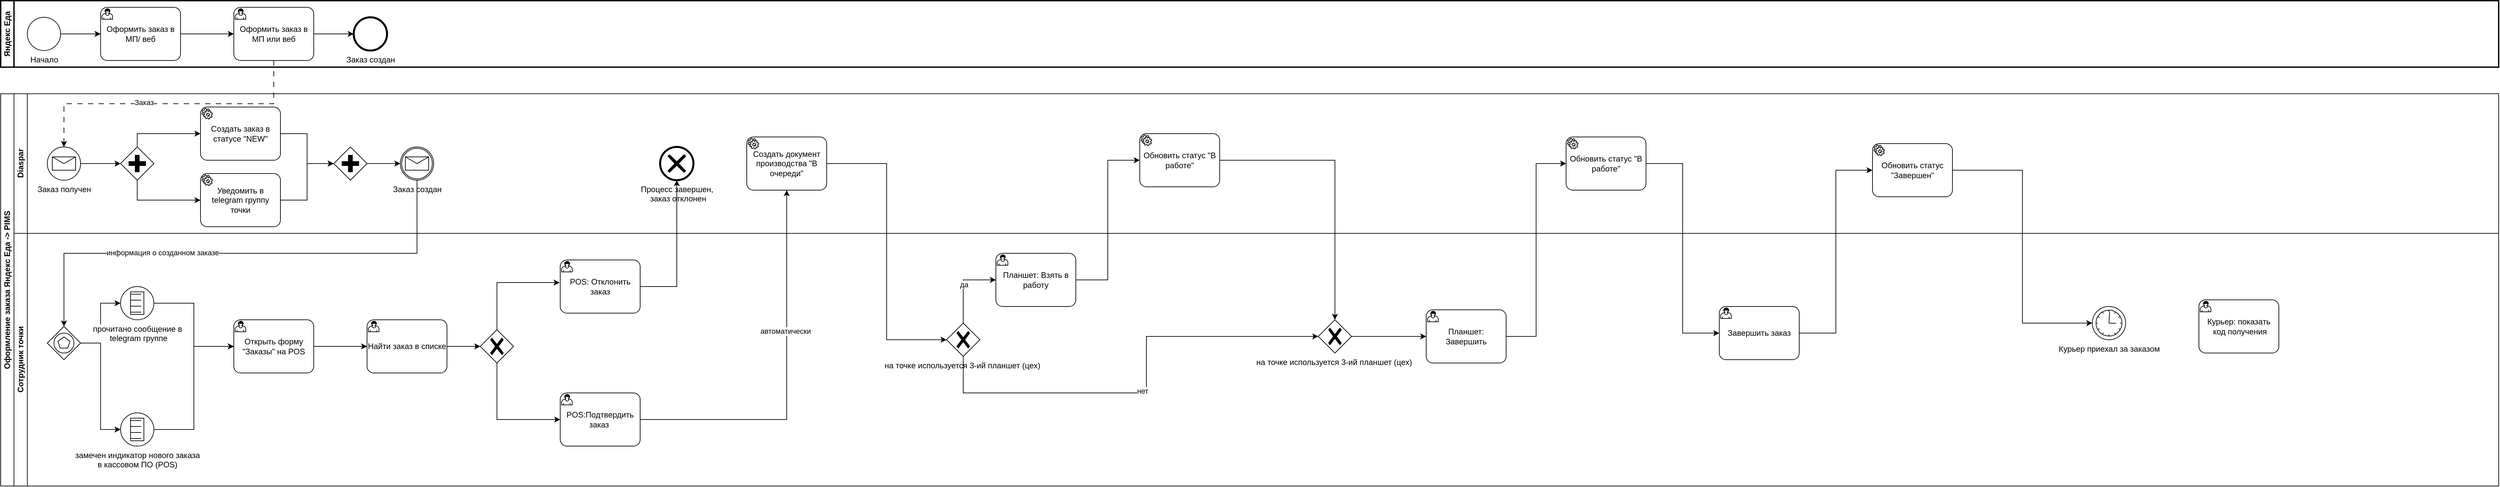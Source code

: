 <mxfile version="25.0.3">
  <diagram name="Страница — 1" id="BJoaZH6TUkkhVeeN89GO">
    <mxGraphModel dx="1122" dy="761" grid="1" gridSize="10" guides="1" tooltips="1" connect="1" arrows="1" fold="1" page="1" pageScale="1" pageWidth="827" pageHeight="1169" math="0" shadow="0">
      <root>
        <mxCell id="0" />
        <mxCell id="1" parent="0" />
        <mxCell id="DusNNgDH4x7NpiMr46SP-12" value="Оформление заказа Яндекс Еда -&amp;gt; PIMS" style="swimlane;html=1;childLayout=stackLayout;resizeParent=1;resizeParentMax=0;horizontal=0;startSize=20;horizontalStack=0;whiteSpace=wrap;" vertex="1" parent="1">
          <mxGeometry x="40" y="220" width="3750" height="590" as="geometry" />
        </mxCell>
        <mxCell id="DusNNgDH4x7NpiMr46SP-13" value="Diaspar" style="swimlane;html=1;startSize=20;horizontal=0;" vertex="1" parent="DusNNgDH4x7NpiMr46SP-12">
          <mxGeometry x="20" width="3730" height="210" as="geometry" />
        </mxCell>
        <mxCell id="DusNNgDH4x7NpiMr46SP-26" value="Заказ получен" style="points=[[0.145,0.145,0],[0.5,0,0],[0.855,0.145,0],[1,0.5,0],[0.855,0.855,0],[0.5,1,0],[0.145,0.855,0],[0,0.5,0]];shape=mxgraph.bpmn.event;html=1;verticalLabelPosition=bottom;labelBackgroundColor=#ffffff;verticalAlign=top;align=center;perimeter=ellipsePerimeter;outlineConnect=0;aspect=fixed;outline=standard;symbol=message;" vertex="1" parent="DusNNgDH4x7NpiMr46SP-13">
          <mxGeometry x="50" y="80" width="50" height="50" as="geometry" />
        </mxCell>
        <mxCell id="DusNNgDH4x7NpiMr46SP-4" value="Создать заказ в статусе &quot;NEW&quot;" style="points=[[0.25,0,0],[0.5,0,0],[0.75,0,0],[1,0.25,0],[1,0.5,0],[1,0.75,0],[0.75,1,0],[0.5,1,0],[0.25,1,0],[0,0.75,0],[0,0.5,0],[0,0.25,0]];shape=mxgraph.bpmn.task;whiteSpace=wrap;rectStyle=rounded;size=10;html=1;container=1;expand=0;collapsible=0;taskMarker=service;" vertex="1" parent="DusNNgDH4x7NpiMr46SP-13">
          <mxGeometry x="280" y="20" width="120" height="80" as="geometry" />
        </mxCell>
        <mxCell id="DusNNgDH4x7NpiMr46SP-34" style="edgeStyle=orthogonalEdgeStyle;rounded=0;orthogonalLoop=1;jettySize=auto;html=1;exitX=0.5;exitY=0;exitDx=0;exitDy=0;exitPerimeter=0;" edge="1" parent="DusNNgDH4x7NpiMr46SP-13" source="DusNNgDH4x7NpiMr46SP-32" target="DusNNgDH4x7NpiMr46SP-4">
          <mxGeometry relative="1" as="geometry" />
        </mxCell>
        <mxCell id="DusNNgDH4x7NpiMr46SP-32" value="" style="points=[[0.25,0.25,0],[0.5,0,0],[0.75,0.25,0],[1,0.5,0],[0.75,0.75,0],[0.5,1,0],[0.25,0.75,0],[0,0.5,0]];shape=mxgraph.bpmn.gateway2;html=1;verticalLabelPosition=bottom;labelBackgroundColor=#ffffff;verticalAlign=top;align=center;perimeter=rhombusPerimeter;outlineConnect=0;outline=none;symbol=none;gwType=parallel;" vertex="1" parent="DusNNgDH4x7NpiMr46SP-13">
          <mxGeometry x="160" y="80" width="50" height="50" as="geometry" />
        </mxCell>
        <mxCell id="DusNNgDH4x7NpiMr46SP-33" style="edgeStyle=orthogonalEdgeStyle;rounded=0;orthogonalLoop=1;jettySize=auto;html=1;exitX=1;exitY=0.5;exitDx=0;exitDy=0;exitPerimeter=0;entryX=0;entryY=0.5;entryDx=0;entryDy=0;entryPerimeter=0;" edge="1" parent="DusNNgDH4x7NpiMr46SP-13" source="DusNNgDH4x7NpiMr46SP-26" target="DusNNgDH4x7NpiMr46SP-32">
          <mxGeometry relative="1" as="geometry" />
        </mxCell>
        <mxCell id="DusNNgDH4x7NpiMr46SP-35" value="Уведомить в telegram группу точки" style="points=[[0.25,0,0],[0.5,0,0],[0.75,0,0],[1,0.25,0],[1,0.5,0],[1,0.75,0],[0.75,1,0],[0.5,1,0],[0.25,1,0],[0,0.75,0],[0,0.5,0],[0,0.25,0]];shape=mxgraph.bpmn.task;whiteSpace=wrap;rectStyle=rounded;size=10;html=1;container=1;expand=0;collapsible=0;taskMarker=service;" vertex="1" parent="DusNNgDH4x7NpiMr46SP-13">
          <mxGeometry x="280" y="120" width="120" height="80" as="geometry" />
        </mxCell>
        <mxCell id="DusNNgDH4x7NpiMr46SP-36" style="edgeStyle=orthogonalEdgeStyle;rounded=0;orthogonalLoop=1;jettySize=auto;html=1;exitX=0.5;exitY=1;exitDx=0;exitDy=0;exitPerimeter=0;entryX=0;entryY=0.5;entryDx=0;entryDy=0;entryPerimeter=0;" edge="1" parent="DusNNgDH4x7NpiMr46SP-13" source="DusNNgDH4x7NpiMr46SP-32" target="DusNNgDH4x7NpiMr46SP-35">
          <mxGeometry relative="1" as="geometry" />
        </mxCell>
        <mxCell id="DusNNgDH4x7NpiMr46SP-39" value="" style="points=[[0.25,0.25,0],[0.5,0,0],[0.75,0.25,0],[1,0.5,0],[0.75,0.75,0],[0.5,1,0],[0.25,0.75,0],[0,0.5,0]];shape=mxgraph.bpmn.gateway2;html=1;verticalLabelPosition=bottom;labelBackgroundColor=#ffffff;verticalAlign=top;align=center;perimeter=rhombusPerimeter;outlineConnect=0;outline=none;symbol=none;gwType=parallel;" vertex="1" parent="DusNNgDH4x7NpiMr46SP-13">
          <mxGeometry x="480" y="80" width="50" height="50" as="geometry" />
        </mxCell>
        <mxCell id="DusNNgDH4x7NpiMr46SP-40" style="edgeStyle=orthogonalEdgeStyle;rounded=0;orthogonalLoop=1;jettySize=auto;html=1;exitX=1;exitY=0.5;exitDx=0;exitDy=0;exitPerimeter=0;entryX=0;entryY=0.5;entryDx=0;entryDy=0;entryPerimeter=0;" edge="1" parent="DusNNgDH4x7NpiMr46SP-13" source="DusNNgDH4x7NpiMr46SP-4" target="DusNNgDH4x7NpiMr46SP-39">
          <mxGeometry relative="1" as="geometry" />
        </mxCell>
        <mxCell id="DusNNgDH4x7NpiMr46SP-41" style="edgeStyle=orthogonalEdgeStyle;rounded=0;orthogonalLoop=1;jettySize=auto;html=1;exitX=1;exitY=0.5;exitDx=0;exitDy=0;exitPerimeter=0;entryX=0;entryY=0.5;entryDx=0;entryDy=0;entryPerimeter=0;" edge="1" parent="DusNNgDH4x7NpiMr46SP-13" source="DusNNgDH4x7NpiMr46SP-35" target="DusNNgDH4x7NpiMr46SP-39">
          <mxGeometry relative="1" as="geometry" />
        </mxCell>
        <mxCell id="DusNNgDH4x7NpiMr46SP-43" value="Заказ создан" style="points=[[0.145,0.145,0],[0.5,0,0],[0.855,0.145,0],[1,0.5,0],[0.855,0.855,0],[0.5,1,0],[0.145,0.855,0],[0,0.5,0]];shape=mxgraph.bpmn.event;html=1;verticalLabelPosition=bottom;labelBackgroundColor=#ffffff;verticalAlign=top;align=center;perimeter=ellipsePerimeter;outlineConnect=0;aspect=fixed;outline=catching;symbol=message;" vertex="1" parent="DusNNgDH4x7NpiMr46SP-13">
          <mxGeometry x="580" y="80" width="50" height="50" as="geometry" />
        </mxCell>
        <mxCell id="DusNNgDH4x7NpiMr46SP-44" style="edgeStyle=orthogonalEdgeStyle;rounded=0;orthogonalLoop=1;jettySize=auto;html=1;exitX=1;exitY=0.5;exitDx=0;exitDy=0;exitPerimeter=0;entryX=0;entryY=0.5;entryDx=0;entryDy=0;entryPerimeter=0;" edge="1" parent="DusNNgDH4x7NpiMr46SP-13" source="DusNNgDH4x7NpiMr46SP-39" target="DusNNgDH4x7NpiMr46SP-43">
          <mxGeometry relative="1" as="geometry" />
        </mxCell>
        <mxCell id="DusNNgDH4x7NpiMr46SP-65" value="Создать документ производства &quot;В очереди&quot;" style="points=[[0.25,0,0],[0.5,0,0],[0.75,0,0],[1,0.25,0],[1,0.5,0],[1,0.75,0],[0.75,1,0],[0.5,1,0],[0.25,1,0],[0,0.75,0],[0,0.5,0],[0,0.25,0]];shape=mxgraph.bpmn.task;whiteSpace=wrap;rectStyle=rounded;size=10;html=1;container=1;expand=0;collapsible=0;taskMarker=service;" vertex="1" parent="DusNNgDH4x7NpiMr46SP-13">
          <mxGeometry x="1100" y="65" width="120" height="80" as="geometry" />
        </mxCell>
        <mxCell id="DusNNgDH4x7NpiMr46SP-67" value="Процесс завершен,&lt;div&gt;&amp;nbsp;заказ отклонен&lt;/div&gt;" style="points=[[0.145,0.145,0],[0.5,0,0],[0.855,0.145,0],[1,0.5,0],[0.855,0.855,0],[0.5,1,0],[0.145,0.855,0],[0,0.5,0]];shape=mxgraph.bpmn.event;html=1;verticalLabelPosition=bottom;labelBackgroundColor=#ffffff;verticalAlign=top;align=center;perimeter=ellipsePerimeter;outlineConnect=0;aspect=fixed;outline=end;symbol=cancel;" vertex="1" parent="DusNNgDH4x7NpiMr46SP-13">
          <mxGeometry x="970" y="80" width="50" height="50" as="geometry" />
        </mxCell>
        <mxCell id="DusNNgDH4x7NpiMr46SP-83" value="Обновить статус &quot;В работе&quot;" style="points=[[0.25,0,0],[0.5,0,0],[0.75,0,0],[1,0.25,0],[1,0.5,0],[1,0.75,0],[0.75,1,0],[0.5,1,0],[0.25,1,0],[0,0.75,0],[0,0.5,0],[0,0.25,0]];shape=mxgraph.bpmn.task;whiteSpace=wrap;rectStyle=rounded;size=10;html=1;container=1;expand=0;collapsible=0;taskMarker=service;" vertex="1" parent="DusNNgDH4x7NpiMr46SP-13">
          <mxGeometry x="1690" y="60" width="120" height="80" as="geometry" />
        </mxCell>
        <mxCell id="DusNNgDH4x7NpiMr46SP-85" value="Обновить статус &quot;В работе&quot;" style="points=[[0.25,0,0],[0.5,0,0],[0.75,0,0],[1,0.25,0],[1,0.5,0],[1,0.75,0],[0.75,1,0],[0.5,1,0],[0.25,1,0],[0,0.75,0],[0,0.5,0],[0,0.25,0]];shape=mxgraph.bpmn.task;whiteSpace=wrap;rectStyle=rounded;size=10;html=1;container=1;expand=0;collapsible=0;taskMarker=service;" vertex="1" parent="DusNNgDH4x7NpiMr46SP-13">
          <mxGeometry x="2330" y="65" width="120" height="80" as="geometry" />
        </mxCell>
        <mxCell id="DusNNgDH4x7NpiMr46SP-88" value="Обновить статус &quot;Завершен&quot;" style="points=[[0.25,0,0],[0.5,0,0],[0.75,0,0],[1,0.25,0],[1,0.5,0],[1,0.75,0],[0.75,1,0],[0.5,1,0],[0.25,1,0],[0,0.75,0],[0,0.5,0],[0,0.25,0]];shape=mxgraph.bpmn.task;whiteSpace=wrap;rectStyle=rounded;size=10;html=1;container=1;expand=0;collapsible=0;taskMarker=service;" vertex="1" parent="DusNNgDH4x7NpiMr46SP-13">
          <mxGeometry x="2790" y="75" width="120" height="80" as="geometry" />
        </mxCell>
        <mxCell id="DusNNgDH4x7NpiMr46SP-14" value="Сотрудник точки" style="swimlane;html=1;startSize=20;horizontal=0;" vertex="1" parent="DusNNgDH4x7NpiMr46SP-12">
          <mxGeometry x="20" y="210" width="3730" height="380" as="geometry" />
        </mxCell>
        <mxCell id="DusNNgDH4x7NpiMr46SP-50" style="edgeStyle=orthogonalEdgeStyle;rounded=0;orthogonalLoop=1;jettySize=auto;html=1;exitX=1;exitY=0.5;exitDx=0;exitDy=0;exitPerimeter=0;entryX=0;entryY=0.5;entryDx=0;entryDy=0;entryPerimeter=0;" edge="1" parent="DusNNgDH4x7NpiMr46SP-14" source="DusNNgDH4x7NpiMr46SP-45" target="DusNNgDH4x7NpiMr46SP-48">
          <mxGeometry relative="1" as="geometry" />
        </mxCell>
        <mxCell id="DusNNgDH4x7NpiMr46SP-45" value="" style="points=[[0.25,0.25,0],[0.5,0,0],[0.75,0.25,0],[1,0.5,0],[0.75,0.75,0],[0.5,1,0],[0.25,0.75,0],[0,0.5,0]];shape=mxgraph.bpmn.gateway2;html=1;verticalLabelPosition=bottom;labelBackgroundColor=#ffffff;verticalAlign=top;align=center;perimeter=rhombusPerimeter;outlineConnect=0;outline=standard;symbol=multiple;" vertex="1" parent="DusNNgDH4x7NpiMr46SP-14">
          <mxGeometry x="50" y="140" width="50" height="50" as="geometry" />
        </mxCell>
        <mxCell id="DusNNgDH4x7NpiMr46SP-48" value="прочитано сообщение в&lt;div&gt;&amp;nbsp;telegram группе&lt;/div&gt;" style="points=[[0.145,0.145,0],[0.5,0,0],[0.855,0.145,0],[1,0.5,0],[0.855,0.855,0],[0.5,1,0],[0.145,0.855,0],[0,0.5,0]];shape=mxgraph.bpmn.event;html=1;verticalLabelPosition=bottom;labelBackgroundColor=#ffffff;verticalAlign=top;align=center;perimeter=ellipsePerimeter;outlineConnect=0;aspect=fixed;outline=standard;symbol=conditional;" vertex="1" parent="DusNNgDH4x7NpiMr46SP-14">
          <mxGeometry x="160" y="80" width="50" height="50" as="geometry" />
        </mxCell>
        <mxCell id="DusNNgDH4x7NpiMr46SP-49" value="замечен индикатор нового заказа&lt;div&gt;&amp;nbsp;в кассовом ПО (POS)&amp;nbsp;&lt;/div&gt;" style="points=[[0.145,0.145,0],[0.5,0,0],[0.855,0.145,0],[1,0.5,0],[0.855,0.855,0],[0.5,1,0],[0.145,0.855,0],[0,0.5,0]];shape=mxgraph.bpmn.event;html=1;verticalLabelPosition=bottom;labelBackgroundColor=#ffffff;verticalAlign=top;align=center;perimeter=ellipsePerimeter;outlineConnect=0;aspect=fixed;outline=standard;symbol=conditional;" vertex="1" parent="DusNNgDH4x7NpiMr46SP-14">
          <mxGeometry x="160" y="270" width="50" height="50" as="geometry" />
        </mxCell>
        <mxCell id="DusNNgDH4x7NpiMr46SP-51" style="edgeStyle=orthogonalEdgeStyle;rounded=0;orthogonalLoop=1;jettySize=auto;html=1;exitX=1;exitY=0.5;exitDx=0;exitDy=0;exitPerimeter=0;entryX=0;entryY=0.5;entryDx=0;entryDy=0;entryPerimeter=0;" edge="1" parent="DusNNgDH4x7NpiMr46SP-14" source="DusNNgDH4x7NpiMr46SP-45" target="DusNNgDH4x7NpiMr46SP-49">
          <mxGeometry relative="1" as="geometry" />
        </mxCell>
        <mxCell id="DusNNgDH4x7NpiMr46SP-54" value="" style="edgeStyle=orthogonalEdgeStyle;rounded=0;orthogonalLoop=1;jettySize=auto;html=1;" edge="1" parent="DusNNgDH4x7NpiMr46SP-14" source="DusNNgDH4x7NpiMr46SP-52" target="DusNNgDH4x7NpiMr46SP-53">
          <mxGeometry relative="1" as="geometry" />
        </mxCell>
        <mxCell id="DusNNgDH4x7NpiMr46SP-52" value="Открыть форму &quot;Заказы&quot; на POS" style="points=[[0.25,0,0],[0.5,0,0],[0.75,0,0],[1,0.25,0],[1,0.5,0],[1,0.75,0],[0.75,1,0],[0.5,1,0],[0.25,1,0],[0,0.75,0],[0,0.5,0],[0,0.25,0]];shape=mxgraph.bpmn.task;whiteSpace=wrap;rectStyle=rounded;size=10;html=1;container=1;expand=0;collapsible=0;taskMarker=user;" vertex="1" parent="DusNNgDH4x7NpiMr46SP-14">
          <mxGeometry x="330" y="130" width="120" height="80" as="geometry" />
        </mxCell>
        <mxCell id="DusNNgDH4x7NpiMr46SP-53" value="Найти заказ в списке" style="points=[[0.25,0,0],[0.5,0,0],[0.75,0,0],[1,0.25,0],[1,0.5,0],[1,0.75,0],[0.75,1,0],[0.5,1,0],[0.25,1,0],[0,0.75,0],[0,0.5,0],[0,0.25,0]];shape=mxgraph.bpmn.task;whiteSpace=wrap;rectStyle=rounded;size=10;html=1;container=1;expand=0;collapsible=0;taskMarker=user;" vertex="1" parent="DusNNgDH4x7NpiMr46SP-14">
          <mxGeometry x="530" y="130" width="120" height="80" as="geometry" />
        </mxCell>
        <mxCell id="DusNNgDH4x7NpiMr46SP-58" value="" style="edgeStyle=orthogonalEdgeStyle;rounded=0;orthogonalLoop=1;jettySize=auto;html=1;" edge="1" parent="DusNNgDH4x7NpiMr46SP-14" source="DusNNgDH4x7NpiMr46SP-53" target="DusNNgDH4x7NpiMr46SP-57">
          <mxGeometry relative="1" as="geometry">
            <mxPoint x="710" y="600" as="sourcePoint" />
            <mxPoint x="810" y="600" as="targetPoint" />
          </mxGeometry>
        </mxCell>
        <mxCell id="DusNNgDH4x7NpiMr46SP-57" value="" style="points=[[0.25,0.25,0],[0.5,0,0],[0.75,0.25,0],[1,0.5,0],[0.75,0.75,0],[0.5,1,0],[0.25,0.75,0],[0,0.5,0]];shape=mxgraph.bpmn.gateway2;html=1;verticalLabelPosition=bottom;labelBackgroundColor=#ffffff;verticalAlign=top;align=center;perimeter=rhombusPerimeter;outlineConnect=0;outline=none;symbol=none;gwType=exclusive;" vertex="1" parent="DusNNgDH4x7NpiMr46SP-14">
          <mxGeometry x="700" y="145" width="50" height="50" as="geometry" />
        </mxCell>
        <mxCell id="DusNNgDH4x7NpiMr46SP-59" value="POS:Подтвердить заказ&amp;nbsp;" style="points=[[0.25,0,0],[0.5,0,0],[0.75,0,0],[1,0.25,0],[1,0.5,0],[1,0.75,0],[0.75,1,0],[0.5,1,0],[0.25,1,0],[0,0.75,0],[0,0.5,0],[0,0.25,0]];shape=mxgraph.bpmn.task;whiteSpace=wrap;rectStyle=rounded;size=10;html=1;container=1;expand=0;collapsible=0;taskMarker=user;" vertex="1" parent="DusNNgDH4x7NpiMr46SP-14">
          <mxGeometry x="820" y="240" width="120" height="80" as="geometry" />
        </mxCell>
        <mxCell id="DusNNgDH4x7NpiMr46SP-60" value="POS: Отклонить заказ" style="points=[[0.25,0,0],[0.5,0,0],[0.75,0,0],[1,0.25,0],[1,0.5,0],[1,0.75,0],[0.75,1,0],[0.5,1,0],[0.25,1,0],[0,0.75,0],[0,0.5,0],[0,0.25,0]];shape=mxgraph.bpmn.task;whiteSpace=wrap;rectStyle=rounded;size=10;html=1;container=1;expand=0;collapsible=0;taskMarker=user;" vertex="1" parent="DusNNgDH4x7NpiMr46SP-14">
          <mxGeometry x="820" y="40" width="120" height="80" as="geometry" />
        </mxCell>
        <mxCell id="DusNNgDH4x7NpiMr46SP-61" style="edgeStyle=orthogonalEdgeStyle;rounded=0;orthogonalLoop=1;jettySize=auto;html=1;exitX=0.5;exitY=1;exitDx=0;exitDy=0;exitPerimeter=0;entryX=0;entryY=0.5;entryDx=0;entryDy=0;entryPerimeter=0;" edge="1" parent="DusNNgDH4x7NpiMr46SP-14" source="DusNNgDH4x7NpiMr46SP-57" target="DusNNgDH4x7NpiMr46SP-59">
          <mxGeometry relative="1" as="geometry" />
        </mxCell>
        <mxCell id="DusNNgDH4x7NpiMr46SP-62" style="edgeStyle=orthogonalEdgeStyle;rounded=0;orthogonalLoop=1;jettySize=auto;html=1;exitX=0.5;exitY=0;exitDx=0;exitDy=0;exitPerimeter=0;entryX=-0.008;entryY=0.425;entryDx=0;entryDy=0;entryPerimeter=0;" edge="1" parent="DusNNgDH4x7NpiMr46SP-14" source="DusNNgDH4x7NpiMr46SP-57" target="DusNNgDH4x7NpiMr46SP-60">
          <mxGeometry relative="1" as="geometry" />
        </mxCell>
        <mxCell id="DusNNgDH4x7NpiMr46SP-63" style="edgeStyle=orthogonalEdgeStyle;rounded=0;orthogonalLoop=1;jettySize=auto;html=1;exitX=1;exitY=0.5;exitDx=0;exitDy=0;exitPerimeter=0;entryX=0;entryY=0.5;entryDx=0;entryDy=0;entryPerimeter=0;" edge="1" parent="DusNNgDH4x7NpiMr46SP-14" source="DusNNgDH4x7NpiMr46SP-48" target="DusNNgDH4x7NpiMr46SP-52">
          <mxGeometry relative="1" as="geometry" />
        </mxCell>
        <mxCell id="DusNNgDH4x7NpiMr46SP-64" style="edgeStyle=orthogonalEdgeStyle;rounded=0;orthogonalLoop=1;jettySize=auto;html=1;exitX=1;exitY=0.5;exitDx=0;exitDy=0;exitPerimeter=0;entryX=0;entryY=0.5;entryDx=0;entryDy=0;entryPerimeter=0;" edge="1" parent="DusNNgDH4x7NpiMr46SP-14" source="DusNNgDH4x7NpiMr46SP-49" target="DusNNgDH4x7NpiMr46SP-52">
          <mxGeometry relative="1" as="geometry">
            <mxPoint x="330" y="170" as="targetPoint" />
            <Array as="points">
              <mxPoint x="270" y="295" />
              <mxPoint x="270" y="170" />
            </Array>
          </mxGeometry>
        </mxCell>
        <mxCell id="DusNNgDH4x7NpiMr46SP-69" value="Планшет: Взять в работу" style="points=[[0.25,0,0],[0.5,0,0],[0.75,0,0],[1,0.25,0],[1,0.5,0],[1,0.75,0],[0.75,1,0],[0.5,1,0],[0.25,1,0],[0,0.75,0],[0,0.5,0],[0,0.25,0]];shape=mxgraph.bpmn.task;whiteSpace=wrap;rectStyle=rounded;size=10;html=1;container=1;expand=0;collapsible=0;taskMarker=user;" vertex="1" parent="DusNNgDH4x7NpiMr46SP-14">
          <mxGeometry x="1474" y="30" width="120" height="80" as="geometry" />
        </mxCell>
        <mxCell id="DusNNgDH4x7NpiMr46SP-70" value="на точке используется 3-ий планшет (цех)&amp;nbsp;" style="points=[[0.25,0.25,0],[0.5,0,0],[0.75,0.25,0],[1,0.5,0],[0.75,0.75,0],[0.5,1,0],[0.25,0.75,0],[0,0.5,0]];shape=mxgraph.bpmn.gateway2;html=1;verticalLabelPosition=bottom;labelBackgroundColor=#ffffff;verticalAlign=top;align=center;perimeter=rhombusPerimeter;outlineConnect=0;outline=none;symbol=none;gwType=exclusive;" vertex="1" parent="DusNNgDH4x7NpiMr46SP-14">
          <mxGeometry x="1400" y="135" width="50" height="50" as="geometry" />
        </mxCell>
        <mxCell id="DusNNgDH4x7NpiMr46SP-73" style="edgeStyle=orthogonalEdgeStyle;rounded=0;orthogonalLoop=1;jettySize=auto;html=1;exitX=0.5;exitY=0;exitDx=0;exitDy=0;exitPerimeter=0;entryX=0;entryY=0.5;entryDx=0;entryDy=0;entryPerimeter=0;" edge="1" parent="DusNNgDH4x7NpiMr46SP-14" source="DusNNgDH4x7NpiMr46SP-70" target="DusNNgDH4x7NpiMr46SP-69">
          <mxGeometry relative="1" as="geometry" />
        </mxCell>
        <mxCell id="DusNNgDH4x7NpiMr46SP-77" value="да" style="edgeLabel;html=1;align=center;verticalAlign=middle;resizable=0;points=[];" vertex="1" connectable="0" parent="DusNNgDH4x7NpiMr46SP-73">
          <mxGeometry x="0.026" y="-1" relative="1" as="geometry">
            <mxPoint as="offset" />
          </mxGeometry>
        </mxCell>
        <mxCell id="DusNNgDH4x7NpiMr46SP-74" value="Планшет: &amp;nbsp;Завершить&amp;nbsp;" style="points=[[0.25,0,0],[0.5,0,0],[0.75,0,0],[1,0.25,0],[1,0.5,0],[1,0.75,0],[0.75,1,0],[0.5,1,0],[0.25,1,0],[0,0.75,0],[0,0.5,0],[0,0.25,0]];shape=mxgraph.bpmn.task;whiteSpace=wrap;rectStyle=rounded;size=10;html=1;container=1;expand=0;collapsible=0;taskMarker=user;" vertex="1" parent="DusNNgDH4x7NpiMr46SP-14">
          <mxGeometry x="2120" y="115" width="120" height="80" as="geometry" />
        </mxCell>
        <mxCell id="DusNNgDH4x7NpiMr46SP-76" value="на точке используется 3-ий планшет (цех)&amp;nbsp;" style="points=[[0.25,0.25,0],[0.5,0,0],[0.75,0.25,0],[1,0.5,0],[0.75,0.75,0],[0.5,1,0],[0.25,0.75,0],[0,0.5,0]];shape=mxgraph.bpmn.gateway2;html=1;verticalLabelPosition=bottom;labelBackgroundColor=#ffffff;verticalAlign=top;align=center;perimeter=rhombusPerimeter;outlineConnect=0;outline=none;symbol=none;gwType=exclusive;" vertex="1" parent="DusNNgDH4x7NpiMr46SP-14">
          <mxGeometry x="1958" y="130" width="50" height="50" as="geometry" />
        </mxCell>
        <mxCell id="DusNNgDH4x7NpiMr46SP-78" style="edgeStyle=orthogonalEdgeStyle;rounded=0;orthogonalLoop=1;jettySize=auto;html=1;exitX=0.5;exitY=1;exitDx=0;exitDy=0;exitPerimeter=0;entryX=0;entryY=0.5;entryDx=0;entryDy=0;entryPerimeter=0;" edge="1" parent="DusNNgDH4x7NpiMr46SP-14" source="DusNNgDH4x7NpiMr46SP-70" target="DusNNgDH4x7NpiMr46SP-76">
          <mxGeometry relative="1" as="geometry">
            <Array as="points">
              <mxPoint x="1425" y="240" />
              <mxPoint x="1700" y="240" />
              <mxPoint x="1700" y="155" />
            </Array>
          </mxGeometry>
        </mxCell>
        <mxCell id="DusNNgDH4x7NpiMr46SP-79" value="нет" style="edgeLabel;html=1;align=center;verticalAlign=middle;resizable=0;points=[];" vertex="1" connectable="0" parent="DusNNgDH4x7NpiMr46SP-78">
          <mxGeometry x="-0.039" y="3" relative="1" as="geometry">
            <mxPoint as="offset" />
          </mxGeometry>
        </mxCell>
        <mxCell id="DusNNgDH4x7NpiMr46SP-80" style="edgeStyle=orthogonalEdgeStyle;rounded=0;orthogonalLoop=1;jettySize=auto;html=1;exitX=1;exitY=0.5;exitDx=0;exitDy=0;exitPerimeter=0;entryX=0;entryY=0.5;entryDx=0;entryDy=0;entryPerimeter=0;" edge="1" parent="DusNNgDH4x7NpiMr46SP-14" source="DusNNgDH4x7NpiMr46SP-76" target="DusNNgDH4x7NpiMr46SP-74">
          <mxGeometry relative="1" as="geometry" />
        </mxCell>
        <mxCell id="DusNNgDH4x7NpiMr46SP-81" value="Завершить заказ" style="points=[[0.25,0,0],[0.5,0,0],[0.75,0,0],[1,0.25,0],[1,0.5,0],[1,0.75,0],[0.75,1,0],[0.5,1,0],[0.25,1,0],[0,0.75,0],[0,0.5,0],[0,0.25,0]];shape=mxgraph.bpmn.task;whiteSpace=wrap;rectStyle=rounded;size=10;html=1;container=1;expand=0;collapsible=0;taskMarker=user;" vertex="1" parent="DusNNgDH4x7NpiMr46SP-14">
          <mxGeometry x="2560" y="110" width="120" height="80" as="geometry" />
        </mxCell>
        <mxCell id="DusNNgDH4x7NpiMr46SP-87" value="Курьер приехал за заказом" style="points=[[0.145,0.145,0],[0.5,0,0],[0.855,0.145,0],[1,0.5,0],[0.855,0.855,0],[0.5,1,0],[0.145,0.855,0],[0,0.5,0]];shape=mxgraph.bpmn.event;html=1;verticalLabelPosition=bottom;labelBackgroundColor=#ffffff;verticalAlign=top;align=center;perimeter=ellipsePerimeter;outlineConnect=0;aspect=fixed;outline=standard;symbol=timer;" vertex="1" parent="DusNNgDH4x7NpiMr46SP-14">
          <mxGeometry x="3120" y="110" width="50" height="50" as="geometry" />
        </mxCell>
        <mxCell id="DusNNgDH4x7NpiMr46SP-91" value="Курьер: показать &amp;nbsp;код получения" style="points=[[0.25,0,0],[0.5,0,0],[0.75,0,0],[1,0.25,0],[1,0.5,0],[1,0.75,0],[0.75,1,0],[0.5,1,0],[0.25,1,0],[0,0.75,0],[0,0.5,0],[0,0.25,0]];shape=mxgraph.bpmn.task;whiteSpace=wrap;rectStyle=rounded;size=10;html=1;container=1;expand=0;collapsible=0;taskMarker=user;" vertex="1" parent="DusNNgDH4x7NpiMr46SP-14">
          <mxGeometry x="3280" y="100" width="120" height="80" as="geometry" />
        </mxCell>
        <mxCell id="DusNNgDH4x7NpiMr46SP-46" style="edgeStyle=orthogonalEdgeStyle;rounded=0;orthogonalLoop=1;jettySize=auto;html=1;exitX=0.5;exitY=1;exitDx=0;exitDy=0;exitPerimeter=0;entryX=0.5;entryY=0;entryDx=0;entryDy=0;entryPerimeter=0;" edge="1" parent="DusNNgDH4x7NpiMr46SP-12" source="DusNNgDH4x7NpiMr46SP-43" target="DusNNgDH4x7NpiMr46SP-45">
          <mxGeometry relative="1" as="geometry">
            <Array as="points">
              <mxPoint x="625" y="240" />
              <mxPoint x="95" y="240" />
            </Array>
          </mxGeometry>
        </mxCell>
        <mxCell id="DusNNgDH4x7NpiMr46SP-47" value="информация о созданном заказе" style="edgeLabel;html=1;align=center;verticalAlign=middle;resizable=0;points=[];" vertex="1" connectable="0" parent="DusNNgDH4x7NpiMr46SP-46">
          <mxGeometry x="0.313" y="-1" relative="1" as="geometry">
            <mxPoint as="offset" />
          </mxGeometry>
        </mxCell>
        <mxCell id="DusNNgDH4x7NpiMr46SP-66" style="edgeStyle=orthogonalEdgeStyle;rounded=0;orthogonalLoop=1;jettySize=auto;html=1;exitX=1;exitY=0.5;exitDx=0;exitDy=0;exitPerimeter=0;entryX=0.5;entryY=1;entryDx=0;entryDy=0;entryPerimeter=0;" edge="1" parent="DusNNgDH4x7NpiMr46SP-12" source="DusNNgDH4x7NpiMr46SP-59" target="DusNNgDH4x7NpiMr46SP-65">
          <mxGeometry relative="1" as="geometry" />
        </mxCell>
        <mxCell id="DusNNgDH4x7NpiMr46SP-72" value="автоматически" style="edgeLabel;html=1;align=center;verticalAlign=middle;resizable=0;points=[];" vertex="1" connectable="0" parent="DusNNgDH4x7NpiMr46SP-66">
          <mxGeometry x="0.251" y="2" relative="1" as="geometry">
            <mxPoint as="offset" />
          </mxGeometry>
        </mxCell>
        <mxCell id="DusNNgDH4x7NpiMr46SP-68" style="edgeStyle=orthogonalEdgeStyle;rounded=0;orthogonalLoop=1;jettySize=auto;html=1;exitX=1;exitY=0.5;exitDx=0;exitDy=0;exitPerimeter=0;" edge="1" parent="DusNNgDH4x7NpiMr46SP-12" source="DusNNgDH4x7NpiMr46SP-60" target="DusNNgDH4x7NpiMr46SP-67">
          <mxGeometry relative="1" as="geometry" />
        </mxCell>
        <mxCell id="DusNNgDH4x7NpiMr46SP-71" style="edgeStyle=orthogonalEdgeStyle;rounded=0;orthogonalLoop=1;jettySize=auto;html=1;exitX=1;exitY=0.5;exitDx=0;exitDy=0;exitPerimeter=0;entryX=0;entryY=0.5;entryDx=0;entryDy=0;entryPerimeter=0;" edge="1" parent="DusNNgDH4x7NpiMr46SP-12" source="DusNNgDH4x7NpiMr46SP-65" target="DusNNgDH4x7NpiMr46SP-70">
          <mxGeometry relative="1" as="geometry" />
        </mxCell>
        <mxCell id="DusNNgDH4x7NpiMr46SP-75" value="" style="edgeStyle=orthogonalEdgeStyle;rounded=0;orthogonalLoop=1;jettySize=auto;html=1;entryX=0;entryY=0.5;entryDx=0;entryDy=0;entryPerimeter=0;" edge="1" parent="DusNNgDH4x7NpiMr46SP-12" source="DusNNgDH4x7NpiMr46SP-69" target="DusNNgDH4x7NpiMr46SP-83">
          <mxGeometry relative="1" as="geometry">
            <mxPoint x="1630" y="130" as="targetPoint" />
          </mxGeometry>
        </mxCell>
        <mxCell id="DusNNgDH4x7NpiMr46SP-84" style="edgeStyle=orthogonalEdgeStyle;rounded=0;orthogonalLoop=1;jettySize=auto;html=1;exitX=1;exitY=0.5;exitDx=0;exitDy=0;exitPerimeter=0;entryX=0.5;entryY=0;entryDx=0;entryDy=0;entryPerimeter=0;" edge="1" parent="DusNNgDH4x7NpiMr46SP-12" source="DusNNgDH4x7NpiMr46SP-83" target="DusNNgDH4x7NpiMr46SP-76">
          <mxGeometry relative="1" as="geometry" />
        </mxCell>
        <mxCell id="DusNNgDH4x7NpiMr46SP-82" value="" style="edgeStyle=orthogonalEdgeStyle;rounded=0;orthogonalLoop=1;jettySize=auto;html=1;entryX=0;entryY=0.5;entryDx=0;entryDy=0;entryPerimeter=0;" edge="1" parent="DusNNgDH4x7NpiMr46SP-12" source="DusNNgDH4x7NpiMr46SP-74" target="DusNNgDH4x7NpiMr46SP-85">
          <mxGeometry relative="1" as="geometry" />
        </mxCell>
        <mxCell id="DusNNgDH4x7NpiMr46SP-86" style="edgeStyle=orthogonalEdgeStyle;rounded=0;orthogonalLoop=1;jettySize=auto;html=1;exitX=1;exitY=0.5;exitDx=0;exitDy=0;exitPerimeter=0;entryX=0;entryY=0.5;entryDx=0;entryDy=0;entryPerimeter=0;" edge="1" parent="DusNNgDH4x7NpiMr46SP-12" source="DusNNgDH4x7NpiMr46SP-85" target="DusNNgDH4x7NpiMr46SP-81">
          <mxGeometry relative="1" as="geometry" />
        </mxCell>
        <mxCell id="DusNNgDH4x7NpiMr46SP-89" style="edgeStyle=orthogonalEdgeStyle;rounded=0;orthogonalLoop=1;jettySize=auto;html=1;exitX=1;exitY=0.5;exitDx=0;exitDy=0;exitPerimeter=0;entryX=0;entryY=0.5;entryDx=0;entryDy=0;entryPerimeter=0;" edge="1" parent="DusNNgDH4x7NpiMr46SP-12" source="DusNNgDH4x7NpiMr46SP-81" target="DusNNgDH4x7NpiMr46SP-88">
          <mxGeometry relative="1" as="geometry" />
        </mxCell>
        <mxCell id="DusNNgDH4x7NpiMr46SP-90" style="edgeStyle=orthogonalEdgeStyle;rounded=0;orthogonalLoop=1;jettySize=auto;html=1;exitX=1;exitY=0.5;exitDx=0;exitDy=0;exitPerimeter=0;entryX=0;entryY=0.5;entryDx=0;entryDy=0;entryPerimeter=0;" edge="1" parent="DusNNgDH4x7NpiMr46SP-12" source="DusNNgDH4x7NpiMr46SP-88" target="DusNNgDH4x7NpiMr46SP-87">
          <mxGeometry relative="1" as="geometry" />
        </mxCell>
        <mxCell id="DusNNgDH4x7NpiMr46SP-29" value="&lt;span style=&quot;font-weight: 700; white-space: nowrap;&quot;&gt;Яндекс Еда&lt;/span&gt;" style="swimlane;html=1;startSize=20;fontStyle=0;collapsible=0;horizontal=0;swimlaneLine=1;swimlaneFillColor=#ffffff;strokeWidth=2;whiteSpace=wrap;" vertex="1" parent="1">
          <mxGeometry x="40" y="80" width="3750" height="100" as="geometry" />
        </mxCell>
        <mxCell id="DusNNgDH4x7NpiMr46SP-16" value="Начало" style="points=[[0.145,0.145,0],[0.5,0,0],[0.855,0.145,0],[1,0.5,0],[0.855,0.855,0],[0.5,1,0],[0.145,0.855,0],[0,0.5,0]];shape=mxgraph.bpmn.event;html=1;verticalLabelPosition=bottom;labelBackgroundColor=#ffffff;verticalAlign=top;align=center;perimeter=ellipsePerimeter;outlineConnect=0;aspect=fixed;outline=standard;symbol=general;" vertex="1" parent="DusNNgDH4x7NpiMr46SP-29">
          <mxGeometry x="40" y="25" width="50" height="50" as="geometry" />
        </mxCell>
        <mxCell id="DusNNgDH4x7NpiMr46SP-17" value="Оформить заказ в МП/ веб" style="points=[[0.25,0,0],[0.5,0,0],[0.75,0,0],[1,0.25,0],[1,0.5,0],[1,0.75,0],[0.75,1,0],[0.5,1,0],[0.25,1,0],[0,0.75,0],[0,0.5,0],[0,0.25,0]];shape=mxgraph.bpmn.task;whiteSpace=wrap;rectStyle=rounded;size=10;html=1;container=1;expand=0;collapsible=0;taskMarker=user;" vertex="1" parent="DusNNgDH4x7NpiMr46SP-29">
          <mxGeometry x="150" y="10" width="120" height="80" as="geometry" />
        </mxCell>
        <mxCell id="DusNNgDH4x7NpiMr46SP-18" style="edgeStyle=orthogonalEdgeStyle;rounded=0;orthogonalLoop=1;jettySize=auto;html=1;exitX=1;exitY=0.5;exitDx=0;exitDy=0;exitPerimeter=0;entryX=0;entryY=0.5;entryDx=0;entryDy=0;entryPerimeter=0;" edge="1" parent="DusNNgDH4x7NpiMr46SP-29" source="DusNNgDH4x7NpiMr46SP-16" target="DusNNgDH4x7NpiMr46SP-17">
          <mxGeometry relative="1" as="geometry" />
        </mxCell>
        <mxCell id="DusNNgDH4x7NpiMr46SP-19" value="Оформить заказ в МП или веб" style="points=[[0.25,0,0],[0.5,0,0],[0.75,0,0],[1,0.25,0],[1,0.5,0],[1,0.75,0],[0.75,1,0],[0.5,1,0],[0.25,1,0],[0,0.75,0],[0,0.5,0],[0,0.25,0]];shape=mxgraph.bpmn.task;whiteSpace=wrap;rectStyle=rounded;size=10;html=1;container=1;expand=0;collapsible=0;taskMarker=user;" vertex="1" parent="DusNNgDH4x7NpiMr46SP-29">
          <mxGeometry x="350" y="10" width="120" height="80" as="geometry" />
        </mxCell>
        <mxCell id="DusNNgDH4x7NpiMr46SP-20" value="" style="edgeStyle=orthogonalEdgeStyle;rounded=0;orthogonalLoop=1;jettySize=auto;html=1;" edge="1" parent="DusNNgDH4x7NpiMr46SP-29" source="DusNNgDH4x7NpiMr46SP-17" target="DusNNgDH4x7NpiMr46SP-19">
          <mxGeometry relative="1" as="geometry" />
        </mxCell>
        <mxCell id="DusNNgDH4x7NpiMr46SP-27" value="Заказ создан" style="points=[[0.145,0.145,0],[0.5,0,0],[0.855,0.145,0],[1,0.5,0],[0.855,0.855,0],[0.5,1,0],[0.145,0.855,0],[0,0.5,0]];shape=mxgraph.bpmn.event;html=1;verticalLabelPosition=bottom;labelBackgroundColor=#ffffff;verticalAlign=top;align=center;perimeter=ellipsePerimeter;outlineConnect=0;aspect=fixed;outline=end;symbol=terminate2;" vertex="1" parent="DusNNgDH4x7NpiMr46SP-29">
          <mxGeometry x="530" y="25" width="50" height="50" as="geometry" />
        </mxCell>
        <mxCell id="DusNNgDH4x7NpiMr46SP-28" style="edgeStyle=orthogonalEdgeStyle;rounded=0;orthogonalLoop=1;jettySize=auto;html=1;exitX=1;exitY=0.5;exitDx=0;exitDy=0;exitPerimeter=0;entryX=0;entryY=0.5;entryDx=0;entryDy=0;entryPerimeter=0;" edge="1" parent="DusNNgDH4x7NpiMr46SP-29" source="DusNNgDH4x7NpiMr46SP-19" target="DusNNgDH4x7NpiMr46SP-27">
          <mxGeometry relative="1" as="geometry" />
        </mxCell>
        <mxCell id="DusNNgDH4x7NpiMr46SP-30" style="edgeStyle=orthogonalEdgeStyle;rounded=0;orthogonalLoop=1;jettySize=auto;html=1;exitX=0.5;exitY=1;exitDx=0;exitDy=0;exitPerimeter=0;entryX=0.5;entryY=0;entryDx=0;entryDy=0;entryPerimeter=0;dashed=1;dashPattern=8 8;" edge="1" parent="1" source="DusNNgDH4x7NpiMr46SP-19" target="DusNNgDH4x7NpiMr46SP-26">
          <mxGeometry relative="1" as="geometry" />
        </mxCell>
        <mxCell id="DusNNgDH4x7NpiMr46SP-31" value="Заказ" style="edgeLabel;html=1;align=center;verticalAlign=middle;resizable=0;points=[];" vertex="1" connectable="0" parent="DusNNgDH4x7NpiMr46SP-30">
          <mxGeometry x="0.17" y="-2" relative="1" as="geometry">
            <mxPoint as="offset" />
          </mxGeometry>
        </mxCell>
      </root>
    </mxGraphModel>
  </diagram>
</mxfile>
